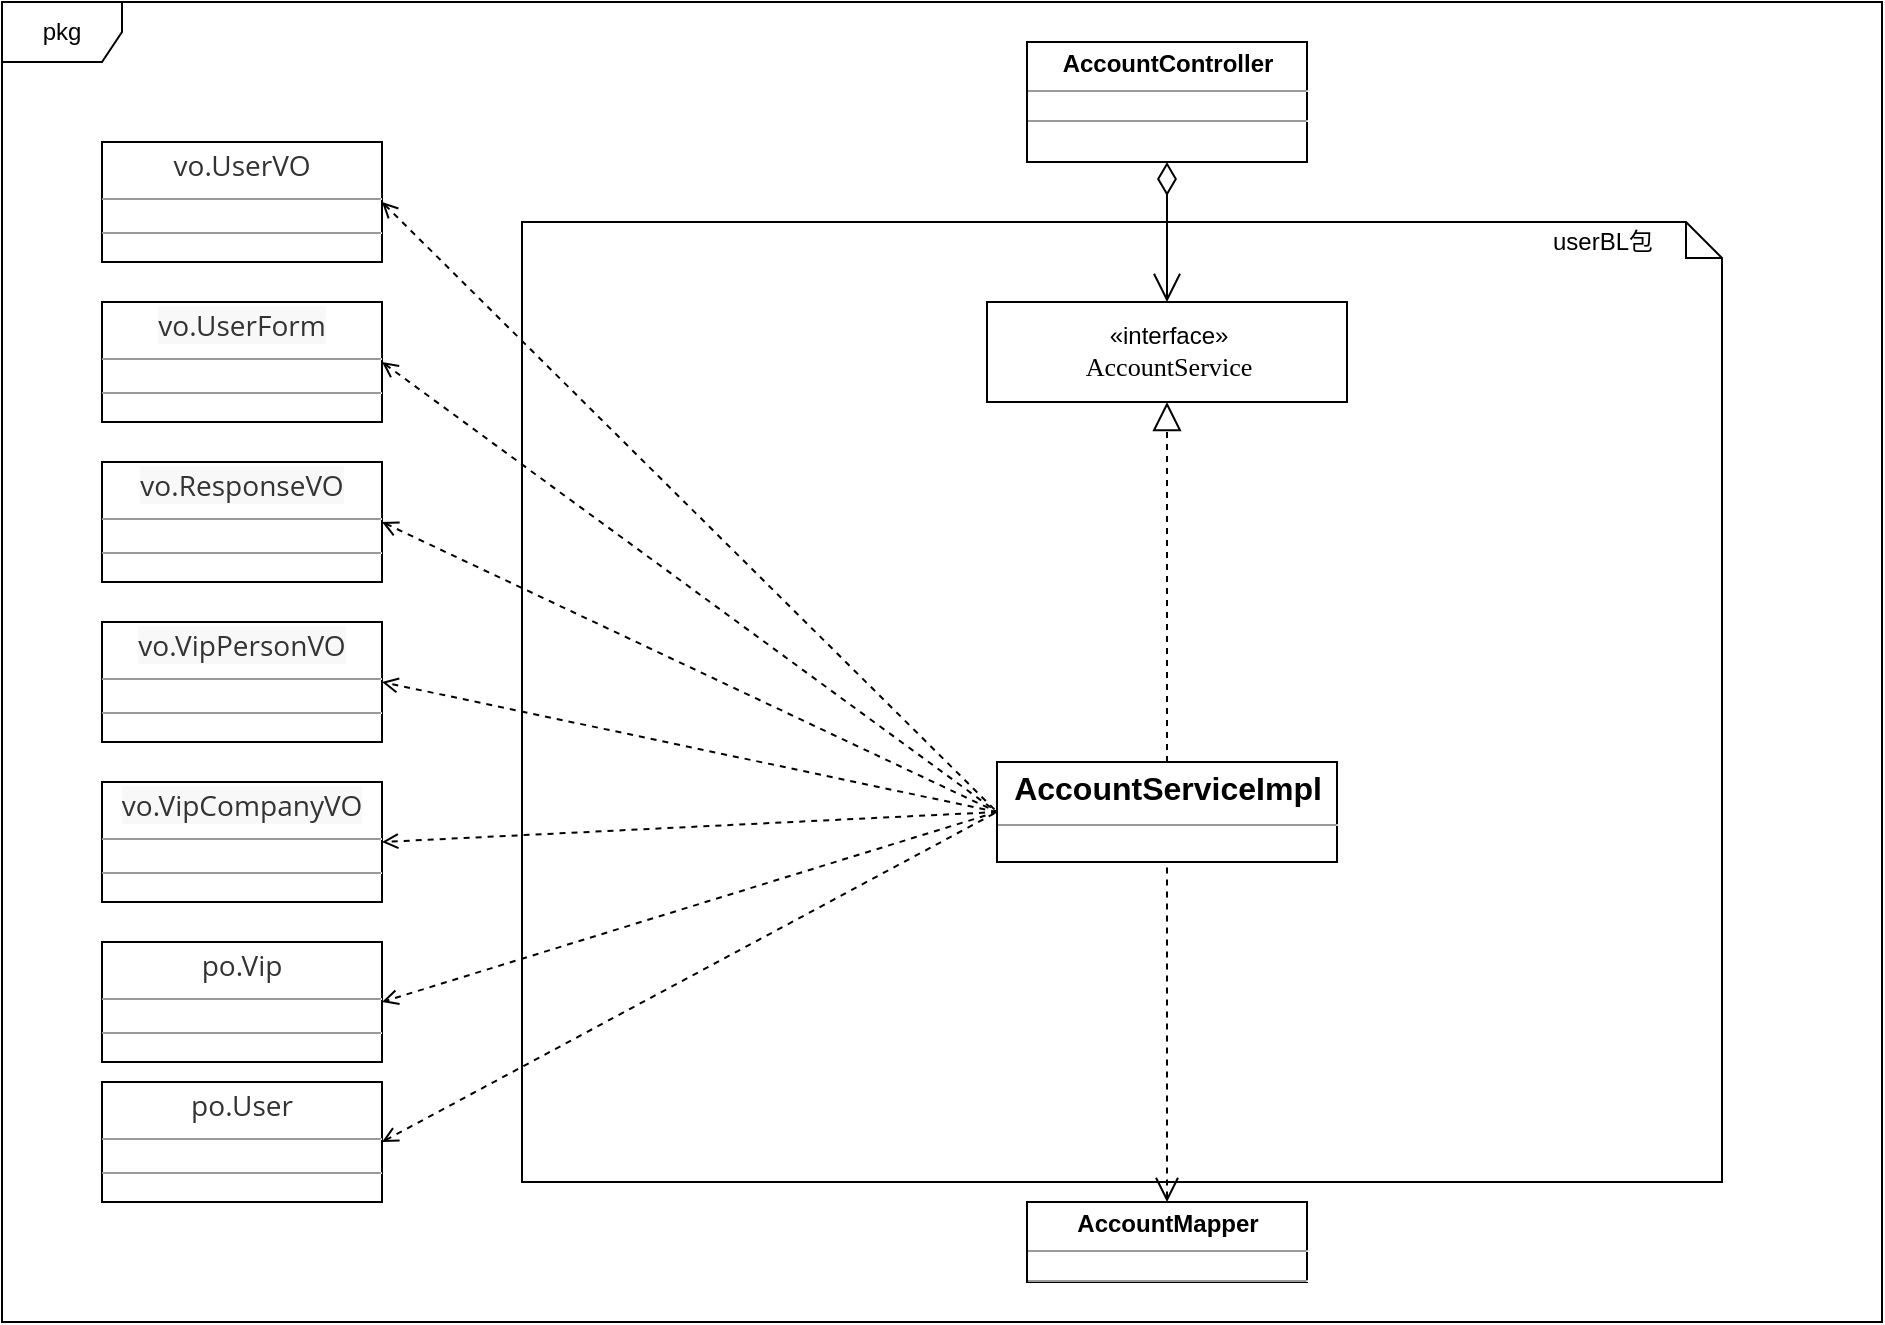 <mxfile version="13.1.3" type="device"><diagram id="IK6v0A8cggUjsMmJ_jeH" name="第 1 页"><mxGraphModel dx="1298" dy="762" grid="1" gridSize="10" guides="1" tooltips="1" connect="1" arrows="1" fold="1" page="1" pageScale="1" pageWidth="1169" pageHeight="1654" math="0" shadow="0"><root><mxCell id="0"/><mxCell id="1" parent="0"/><mxCell id="ep7EXKzI7BXmX7guFsFO-80" value="pkg" style="shape=umlFrame;whiteSpace=wrap;html=1;" vertex="1" parent="1"><mxGeometry x="430" y="120" width="940" height="660" as="geometry"/></mxCell><mxCell id="ep7EXKzI7BXmX7guFsFO-81" value="" style="shape=note;whiteSpace=wrap;html=1;size=18;verticalAlign=top;align=left;spacingTop=-6;fontColor=none;" vertex="1" parent="1"><mxGeometry x="690" y="230" width="600" height="480" as="geometry"/></mxCell><mxCell id="ep7EXKzI7BXmX7guFsFO-82" value="&lt;p style=&quot;margin: 0px ; margin-top: 4px ; text-align: center&quot;&gt;&lt;b&gt;AccountController&lt;/b&gt;&lt;/p&gt;&lt;hr size=&quot;1&quot;&gt;&lt;div style=&quot;height: 2px&quot;&gt;&lt;/div&gt;&lt;hr size=&quot;1&quot;&gt;&lt;div style=&quot;height: 2px&quot;&gt;&lt;/div&gt;" style="verticalAlign=top;align=left;overflow=fill;fontSize=12;fontFamily=Helvetica;html=1;" vertex="1" parent="1"><mxGeometry x="942.5" y="140" width="140" height="60" as="geometry"/></mxCell><mxCell id="ep7EXKzI7BXmX7guFsFO-89" value="«interface»&lt;br&gt;&lt;font face=&quot;consolas&quot;&gt;&lt;span style=&quot;font-size: 13.067px ; background-color: rgb(255 , 255 , 255)&quot;&gt;AccountService&lt;/span&gt;&lt;/font&gt;" style="html=1;fontColor=none;" vertex="1" parent="1"><mxGeometry x="922.5" y="270" width="180" height="50" as="geometry"/></mxCell><mxCell id="ep7EXKzI7BXmX7guFsFO-90" value="&lt;p style=&quot;margin: 4px 0px 0px ; text-align: center ; font-size: 14px&quot;&gt;&lt;font style=&quot;font-size: 14px&quot;&gt;&lt;span style=&quot;color: rgb(51 , 51 , 51) ; font-family: &amp;#34;open sans&amp;#34; , &amp;#34;clear sans&amp;#34; , &amp;#34;helvetica neue&amp;#34; , &amp;#34;helvetica&amp;#34; , &amp;#34;arial&amp;#34; , sans-serif ; text-align: left ; white-space: pre-wrap ; background-color: rgb(248 , 248 , 248)&quot;&gt;vo.ResponseVO&lt;/span&gt;&lt;br&gt;&lt;/font&gt;&lt;/p&gt;&lt;hr size=&quot;1&quot; style=&quot;font-size: 14px&quot;&gt;&lt;div style=&quot;height: 2px ; font-size: 14px&quot;&gt;&lt;/div&gt;&lt;hr size=&quot;1&quot; style=&quot;font-size: 14px&quot;&gt;&lt;div style=&quot;height: 2px ; font-size: 14px&quot;&gt;&lt;/div&gt;" style="verticalAlign=top;align=left;overflow=fill;fontSize=12;fontFamily=Helvetica;html=1;" vertex="1" parent="1"><mxGeometry x="480" y="350" width="140" height="60" as="geometry"/></mxCell><mxCell id="ep7EXKzI7BXmX7guFsFO-91" value="&lt;p style=&quot;margin: 4px 0px 0px ; text-align: center ; font-size: 14px&quot;&gt;&lt;font style=&quot;font-size: 14px&quot;&gt;&lt;span style=&quot;color: rgb(51 , 51 , 51) ; font-family: &amp;#34;open sans&amp;#34; , &amp;#34;clear sans&amp;#34; , &amp;#34;helvetica neue&amp;#34; , &amp;#34;helvetica&amp;#34; , &amp;#34;arial&amp;#34; , sans-serif ; text-align: left ; white-space: pre-wrap ; background-color: rgb(248 , 248 , 248)&quot;&gt;vo.UserForm&lt;/span&gt;&lt;br&gt;&lt;/font&gt;&lt;/p&gt;&lt;hr size=&quot;1&quot; style=&quot;font-size: 14px&quot;&gt;&lt;div style=&quot;height: 2px ; font-size: 14px&quot;&gt;&lt;/div&gt;&lt;hr size=&quot;1&quot; style=&quot;font-size: 14px&quot;&gt;&lt;div style=&quot;height: 2px ; font-size: 14px&quot;&gt;&lt;/div&gt;" style="verticalAlign=top;align=left;overflow=fill;fontSize=12;fontFamily=Helvetica;html=1;" vertex="1" parent="1"><mxGeometry x="480" y="270" width="140" height="60" as="geometry"/></mxCell><mxCell id="ep7EXKzI7BXmX7guFsFO-92" value="&lt;p style=&quot;margin: 4px 0px 0px ; text-align: center ; font-size: 14px&quot;&gt;&lt;font style=&quot;font-size: 14px&quot;&gt;&lt;span style=&quot;color: rgb(51 , 51 , 51) ; font-family: &amp;#34;open sans&amp;#34; , &amp;#34;clear sans&amp;#34; , &amp;#34;helvetica neue&amp;#34; , &amp;#34;helvetica&amp;#34; , &amp;#34;arial&amp;#34; , sans-serif ; text-align: left ; white-space: pre-wrap ; background-color: rgb(255 , 255 , 255)&quot;&gt;vo.UserVO&lt;/span&gt;&lt;br&gt;&lt;/font&gt;&lt;/p&gt;&lt;hr size=&quot;1&quot; style=&quot;font-size: 14px&quot;&gt;&lt;div style=&quot;height: 2px ; font-size: 14px&quot;&gt;&lt;/div&gt;&lt;hr size=&quot;1&quot; style=&quot;font-size: 14px&quot;&gt;&lt;div style=&quot;height: 2px ; font-size: 14px&quot;&gt;&lt;/div&gt;" style="verticalAlign=top;align=left;overflow=fill;fontSize=12;fontFamily=Helvetica;html=1;" vertex="1" parent="1"><mxGeometry x="480" y="190" width="140" height="60" as="geometry"/></mxCell><mxCell id="ep7EXKzI7BXmX7guFsFO-94" value="&lt;p style=&quot;margin: 4px 0px 0px ; text-align: center ; font-size: 14px&quot;&gt;&lt;font style=&quot;font-size: 14px&quot;&gt;&lt;span style=&quot;color: rgb(51 , 51 , 51) ; font-family: &amp;#34;open sans&amp;#34; , &amp;#34;clear sans&amp;#34; , &amp;#34;helvetica neue&amp;#34; , &amp;#34;helvetica&amp;#34; , &amp;#34;arial&amp;#34; , sans-serif ; text-align: left ; white-space: pre-wrap ; background-color: rgb(255 , 255 , 255)&quot;&gt;po.User&lt;/span&gt;&lt;br&gt;&lt;/font&gt;&lt;/p&gt;&lt;hr size=&quot;1&quot; style=&quot;font-size: 14px&quot;&gt;&lt;div style=&quot;height: 2px ; font-size: 14px&quot;&gt;&lt;/div&gt;&lt;hr size=&quot;1&quot; style=&quot;font-size: 14px&quot;&gt;&lt;div style=&quot;height: 2px ; font-size: 14px&quot;&gt;&lt;/div&gt;" style="verticalAlign=top;align=left;overflow=fill;fontSize=12;fontFamily=Helvetica;html=1;" vertex="1" parent="1"><mxGeometry x="480" y="660" width="140" height="60" as="geometry"/></mxCell><mxCell id="ep7EXKzI7BXmX7guFsFO-95" value="userBL包" style="text;html=1;align=center;verticalAlign=middle;resizable=0;points=[];autosize=1;fontColor=none;" vertex="1" parent="1"><mxGeometry x="1195" y="230" width="70" height="20" as="geometry"/></mxCell><mxCell id="ep7EXKzI7BXmX7guFsFO-96" style="edgeStyle=none;rounded=0;orthogonalLoop=1;jettySize=auto;html=0;exitX=0.75;exitY=1;exitDx=0;exitDy=0;fontColor=none;" edge="1" parent="1"><mxGeometry relative="1" as="geometry"><mxPoint x="860" y="520" as="sourcePoint"/><mxPoint x="860" y="520" as="targetPoint"/></mxGeometry></mxCell><mxCell id="ep7EXKzI7BXmX7guFsFO-97" value="1" style="endArrow=open;endSize=12;startArrow=diamondThin;startSize=14;startFill=0;align=left;verticalAlign=bottom;fontColor=none;noLabel=1;entryX=0.5;entryY=0;entryDx=0;entryDy=0;exitX=0.5;exitY=1;exitDx=0;exitDy=0;" edge="1" parent="1" source="ep7EXKzI7BXmX7guFsFO-82" target="ep7EXKzI7BXmX7guFsFO-89"><mxGeometry x="-1" y="3" relative="1" as="geometry"><mxPoint x="970" y="200" as="sourcePoint"/><mxPoint x="1182.5" y="270" as="targetPoint"/></mxGeometry></mxCell><mxCell id="ep7EXKzI7BXmX7guFsFO-113" style="rounded=0;orthogonalLoop=1;jettySize=auto;html=1;exitX=0;exitY=0.5;exitDx=0;exitDy=0;entryX=1;entryY=0.5;entryDx=0;entryDy=0;dashed=1;startArrow=none;startFill=0;endArrow=open;endFill=0;fontSize=12;" edge="1" parent="1" source="ep7EXKzI7BXmX7guFsFO-98" target="ep7EXKzI7BXmX7guFsFO-110"><mxGeometry relative="1" as="geometry"/></mxCell><mxCell id="ep7EXKzI7BXmX7guFsFO-114" style="edgeStyle=none;rounded=0;orthogonalLoop=1;jettySize=auto;html=1;exitX=0;exitY=0.5;exitDx=0;exitDy=0;entryX=1;entryY=0.5;entryDx=0;entryDy=0;dashed=1;startArrow=none;startFill=0;endArrow=open;endFill=0;fontSize=12;" edge="1" parent="1" source="ep7EXKzI7BXmX7guFsFO-98" target="ep7EXKzI7BXmX7guFsFO-111"><mxGeometry relative="1" as="geometry"/></mxCell><mxCell id="ep7EXKzI7BXmX7guFsFO-115" style="edgeStyle=none;rounded=0;orthogonalLoop=1;jettySize=auto;html=1;exitX=0;exitY=0.5;exitDx=0;exitDy=0;entryX=1;entryY=0.5;entryDx=0;entryDy=0;dashed=1;startArrow=none;startFill=0;endArrow=open;endFill=0;fontSize=12;" edge="1" parent="1" source="ep7EXKzI7BXmX7guFsFO-98" target="ep7EXKzI7BXmX7guFsFO-108"><mxGeometry relative="1" as="geometry"/></mxCell><mxCell id="ep7EXKzI7BXmX7guFsFO-98" value="&lt;p style=&quot;margin: 4px 0px 0px ; text-align: center ; font-size: 16px&quot;&gt;&lt;b&gt;&lt;font style=&quot;font-size: 16px&quot;&gt;AccountServiceImpl&lt;/font&gt;&lt;/b&gt;&lt;/p&gt;&lt;hr size=&quot;1&quot; style=&quot;font-size: 16px&quot;&gt;&lt;div style=&quot;height: 2px ; font-size: 16px&quot;&gt;&lt;/div&gt;&lt;hr size=&quot;1&quot; style=&quot;font-size: 16px&quot;&gt;&lt;div style=&quot;height: 2px ; font-size: 16px&quot;&gt;&lt;/div&gt;" style="verticalAlign=top;align=left;overflow=fill;fontSize=12;fontFamily=Helvetica;html=1;" vertex="1" parent="1"><mxGeometry x="927.5" y="500" width="170" height="50" as="geometry"/></mxCell><mxCell id="ep7EXKzI7BXmX7guFsFO-99" value="&lt;p style=&quot;margin: 0px ; margin-top: 4px ; text-align: center&quot;&gt;&lt;b&gt;AccountMapper&lt;/b&gt;&lt;/p&gt;&lt;hr size=&quot;1&quot;&gt;&lt;div style=&quot;height: 2px&quot;&gt;&lt;/div&gt;&lt;hr size=&quot;1&quot;&gt;&lt;div style=&quot;height: 2px&quot;&gt;&lt;/div&gt;" style="verticalAlign=top;align=left;overflow=fill;fontSize=12;fontFamily=Helvetica;html=1;" vertex="1" parent="1"><mxGeometry x="942.5" y="720" width="140" height="40" as="geometry"/></mxCell><mxCell id="ep7EXKzI7BXmX7guFsFO-100" value="" style="endArrow=block;dashed=1;html=1;entryX=0.5;entryY=1;entryDx=0;entryDy=0;exitX=0.5;exitY=0;exitDx=0;exitDy=0;startArrow=none;startFill=0;endFill=0;strokeWidth=1;strokeColor=#000000;startSize=6;endSize=12;" edge="1" parent="1" source="ep7EXKzI7BXmX7guFsFO-98" target="ep7EXKzI7BXmX7guFsFO-89"><mxGeometry width="50" height="50" relative="1" as="geometry"><mxPoint x="850" y="530" as="sourcePoint"/><mxPoint x="900" y="480" as="targetPoint"/></mxGeometry></mxCell><mxCell id="ep7EXKzI7BXmX7guFsFO-101" value="" style="endArrow=none;dashed=1;html=1;strokeColor=#000000;strokeWidth=1;exitX=0.5;exitY=0;exitDx=0;exitDy=0;entryX=0.5;entryY=1;entryDx=0;entryDy=0;endFill=0;startArrow=open;startFill=0;endSize=6;startSize=10;" edge="1" parent="1" source="ep7EXKzI7BXmX7guFsFO-99" target="ep7EXKzI7BXmX7guFsFO-98"><mxGeometry width="50" height="50" relative="1" as="geometry"><mxPoint x="850" y="530" as="sourcePoint"/><mxPoint x="900" y="480" as="targetPoint"/></mxGeometry></mxCell><mxCell id="ep7EXKzI7BXmX7guFsFO-104" value="" style="endArrow=none;dashed=1;html=1;strokeColor=#000000;strokeWidth=1;exitX=1;exitY=0.5;exitDx=0;exitDy=0;entryX=0;entryY=0.5;entryDx=0;entryDy=0;startArrow=open;startFill=0;" edge="1" parent="1" source="ep7EXKzI7BXmX7guFsFO-92" target="ep7EXKzI7BXmX7guFsFO-98"><mxGeometry width="50" height="50" relative="1" as="geometry"><mxPoint x="850" y="530" as="sourcePoint"/><mxPoint x="900" y="480" as="targetPoint"/></mxGeometry></mxCell><mxCell id="ep7EXKzI7BXmX7guFsFO-105" value="" style="endArrow=none;dashed=1;html=1;strokeColor=#000000;strokeWidth=1;exitX=1;exitY=0.5;exitDx=0;exitDy=0;entryX=0;entryY=0.5;entryDx=0;entryDy=0;startArrow=open;startFill=0;" edge="1" parent="1" source="ep7EXKzI7BXmX7guFsFO-94" target="ep7EXKzI7BXmX7guFsFO-98"><mxGeometry width="50" height="50" relative="1" as="geometry"><mxPoint x="850" y="530" as="sourcePoint"/><mxPoint x="900" y="480" as="targetPoint"/></mxGeometry></mxCell><mxCell id="ep7EXKzI7BXmX7guFsFO-106" value="" style="endArrow=none;dashed=1;html=1;strokeColor=#000000;strokeWidth=1;exitX=1;exitY=0.5;exitDx=0;exitDy=0;entryX=0;entryY=0.5;entryDx=0;entryDy=0;startArrow=open;startFill=0;" edge="1" parent="1" source="ep7EXKzI7BXmX7guFsFO-91" target="ep7EXKzI7BXmX7guFsFO-98"><mxGeometry width="50" height="50" relative="1" as="geometry"><mxPoint x="630" y="250" as="sourcePoint"/><mxPoint x="825" y="535" as="targetPoint"/></mxGeometry></mxCell><mxCell id="ep7EXKzI7BXmX7guFsFO-107" value="" style="endArrow=none;dashed=1;html=1;strokeColor=#000000;strokeWidth=1;exitX=1;exitY=0.5;exitDx=0;exitDy=0;startArrow=open;startFill=0;entryX=0;entryY=0.5;entryDx=0;entryDy=0;" edge="1" parent="1" source="ep7EXKzI7BXmX7guFsFO-90" target="ep7EXKzI7BXmX7guFsFO-98"><mxGeometry width="50" height="50" relative="1" as="geometry"><mxPoint x="640" y="260" as="sourcePoint"/><mxPoint x="810" y="520" as="targetPoint"/></mxGeometry></mxCell><mxCell id="ep7EXKzI7BXmX7guFsFO-108" value="&lt;p style=&quot;margin: 4px 0px 0px ; text-align: center ; font-size: 14px&quot;&gt;&lt;font style=&quot;font-size: 14px&quot;&gt;&lt;span style=&quot;color: rgb(51 , 51 , 51) ; font-family: &amp;#34;open sans&amp;#34; , &amp;#34;clear sans&amp;#34; , &amp;#34;helvetica neue&amp;#34; , &amp;#34;helvetica&amp;#34; , &amp;#34;arial&amp;#34; , sans-serif ; text-align: left ; white-space: pre-wrap ; background-color: rgb(255 , 255 , 255)&quot;&gt;po.Vip&lt;/span&gt;&lt;br&gt;&lt;/font&gt;&lt;/p&gt;&lt;hr size=&quot;1&quot; style=&quot;font-size: 14px&quot;&gt;&lt;div style=&quot;height: 2px ; font-size: 14px&quot;&gt;&lt;/div&gt;&lt;hr size=&quot;1&quot; style=&quot;font-size: 14px&quot;&gt;&lt;div style=&quot;height: 2px ; font-size: 14px&quot;&gt;&lt;/div&gt;" style="verticalAlign=top;align=left;overflow=fill;fontSize=12;fontFamily=Helvetica;html=1;" vertex="1" parent="1"><mxGeometry x="480" y="590" width="140" height="60" as="geometry"/></mxCell><mxCell id="ep7EXKzI7BXmX7guFsFO-110" value="&lt;p style=&quot;margin: 4px 0px 0px ; text-align: center ; font-size: 14px&quot;&gt;&lt;font style=&quot;font-size: 14px&quot;&gt;&lt;span style=&quot;color: rgb(51 , 51 , 51) ; font-family: &amp;#34;open sans&amp;#34; , &amp;#34;clear sans&amp;#34; , &amp;#34;helvetica neue&amp;#34; , &amp;#34;helvetica&amp;#34; , &amp;#34;arial&amp;#34; , sans-serif ; text-align: left ; white-space: pre-wrap ; background-color: rgb(248 , 248 , 248)&quot;&gt;vo.VipPersonVO&lt;/span&gt;&lt;br&gt;&lt;/font&gt;&lt;/p&gt;&lt;hr size=&quot;1&quot; style=&quot;font-size: 14px&quot;&gt;&lt;div style=&quot;height: 2px ; font-size: 14px&quot;&gt;&lt;/div&gt;&lt;hr size=&quot;1&quot; style=&quot;font-size: 14px&quot;&gt;&lt;div style=&quot;height: 2px ; font-size: 14px&quot;&gt;&lt;/div&gt;" style="verticalAlign=top;align=left;overflow=fill;fontSize=12;fontFamily=Helvetica;html=1;" vertex="1" parent="1"><mxGeometry x="480" y="430" width="140" height="60" as="geometry"/></mxCell><mxCell id="ep7EXKzI7BXmX7guFsFO-111" value="&lt;p style=&quot;margin: 4px 0px 0px ; text-align: center ; font-size: 14px&quot;&gt;&lt;font style=&quot;font-size: 14px&quot;&gt;&lt;span style=&quot;color: rgb(51 , 51 , 51) ; font-family: &amp;#34;open sans&amp;#34; , &amp;#34;clear sans&amp;#34; , &amp;#34;helvetica neue&amp;#34; , &amp;#34;helvetica&amp;#34; , &amp;#34;arial&amp;#34; , sans-serif ; text-align: left ; white-space: pre-wrap ; background-color: rgb(248 , 248 , 248)&quot;&gt;vo.VipCompanyVO&lt;/span&gt;&lt;br&gt;&lt;/font&gt;&lt;/p&gt;&lt;hr size=&quot;1&quot; style=&quot;font-size: 14px&quot;&gt;&lt;div style=&quot;height: 2px ; font-size: 14px&quot;&gt;&lt;/div&gt;&lt;hr size=&quot;1&quot; style=&quot;font-size: 14px&quot;&gt;&lt;div style=&quot;height: 2px ; font-size: 14px&quot;&gt;&lt;/div&gt;" style="verticalAlign=top;align=left;overflow=fill;fontSize=12;fontFamily=Helvetica;html=1;" vertex="1" parent="1"><mxGeometry x="480" y="510" width="140" height="60" as="geometry"/></mxCell></root></mxGraphModel></diagram></mxfile>